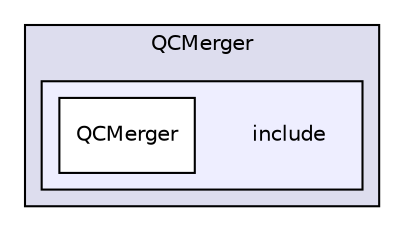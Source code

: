 digraph "/home/travis/build/AliceO2Group/AliceO2/Utilities/QC/QCMerger/include" {
  bgcolor=transparent;
  compound=true
  node [ fontsize="10", fontname="Helvetica"];
  edge [ labelfontsize="10", labelfontname="Helvetica"];
  subgraph clusterdir_3e4e15287e49cb295431b9ceb891089a {
    graph [ bgcolor="#ddddee", pencolor="black", label="QCMerger" fontname="Helvetica", fontsize="10", URL="dir_3e4e15287e49cb295431b9ceb891089a.html"]
  subgraph clusterdir_2b6b85458fba2367dc96941f06345f16 {
    graph [ bgcolor="#eeeeff", pencolor="black", label="" URL="dir_2b6b85458fba2367dc96941f06345f16.html"];
    dir_2b6b85458fba2367dc96941f06345f16 [shape=plaintext label="include"];
    dir_1b14d4ff4c6148721327f55743a2a569 [shape=box label="QCMerger" color="black" fillcolor="white" style="filled" URL="dir_1b14d4ff4c6148721327f55743a2a569.html"];
  }
  }
}
